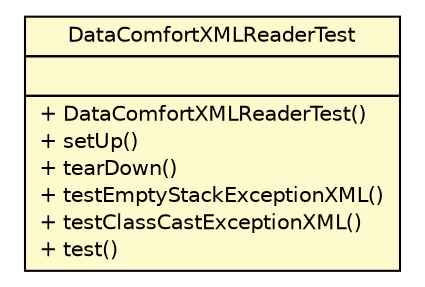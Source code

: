 #!/usr/local/bin/dot
#
# Class diagram 
# Generated by UMLGraph version R5_6-24-gf6e263 (http://www.umlgraph.org/)
#

digraph G {
	edge [fontname="Helvetica",fontsize=10,labelfontname="Helvetica",labelfontsize=10];
	node [fontname="Helvetica",fontsize=10,shape=plaintext];
	nodesep=0.25;
	ranksep=0.5;
	// nl.b3p.brmo.loader.util.DataComfortXMLReaderTest
	c344 [label=<<table title="nl.b3p.brmo.loader.util.DataComfortXMLReaderTest" border="0" cellborder="1" cellspacing="0" cellpadding="2" port="p" bgcolor="lemonChiffon" href="./DataComfortXMLReaderTest.html">
		<tr><td><table border="0" cellspacing="0" cellpadding="1">
<tr><td align="center" balign="center"> DataComfortXMLReaderTest </td></tr>
		</table></td></tr>
		<tr><td><table border="0" cellspacing="0" cellpadding="1">
<tr><td align="left" balign="left">  </td></tr>
		</table></td></tr>
		<tr><td><table border="0" cellspacing="0" cellpadding="1">
<tr><td align="left" balign="left"> + DataComfortXMLReaderTest() </td></tr>
<tr><td align="left" balign="left"> + setUp() </td></tr>
<tr><td align="left" balign="left"> + tearDown() </td></tr>
<tr><td align="left" balign="left"> + testEmptyStackExceptionXML() </td></tr>
<tr><td align="left" balign="left"> + testClassCastExceptionXML() </td></tr>
<tr><td align="left" balign="left"> + test() </td></tr>
		</table></td></tr>
		</table>>, URL="./DataComfortXMLReaderTest.html", fontname="Helvetica", fontcolor="black", fontsize=10.0];
}

